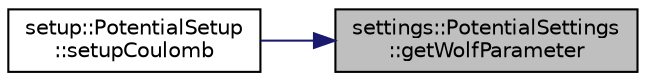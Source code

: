 digraph "settings::PotentialSettings::getWolfParameter"
{
 // LATEX_PDF_SIZE
  edge [fontname="Helvetica",fontsize="10",labelfontname="Helvetica",labelfontsize="10"];
  node [fontname="Helvetica",fontsize="10",shape=record];
  rankdir="RL";
  Node1 [label="settings::PotentialSettings\l::getWolfParameter",height=0.2,width=0.4,color="black", fillcolor="grey75", style="filled", fontcolor="black",tooltip=" "];
  Node1 -> Node2 [dir="back",color="midnightblue",fontsize="10",style="solid",fontname="Helvetica"];
  Node2 [label="setup::PotentialSetup\l::setupCoulomb",height=0.2,width=0.4,color="black", fillcolor="white", style="filled",URL="$classsetup_1_1PotentialSetup.html#ac57b8fb7430e72d3ac258923b0a7391d",tooltip="sets coulomb potential type"];
}
